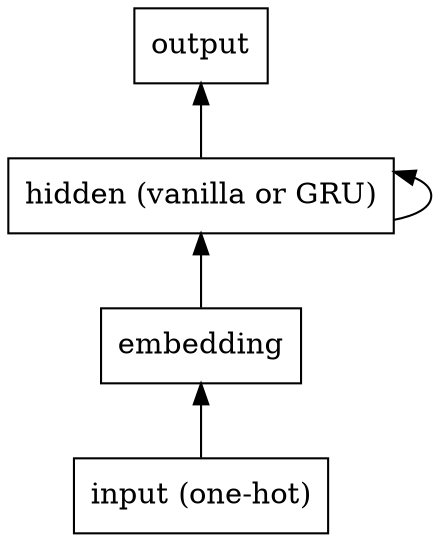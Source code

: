 digraph G {
	rankdir=BT;
	input [label="input (one-hot)", shape="box"];
	embedding [shape="box"];
	hidden [label="hidden (vanilla or GRU)", shape="box"];
	output [shape="box"];
	input -> embedding;
	embedding -> hidden;
	hidden -> hidden;
	hidden -> output;
}
